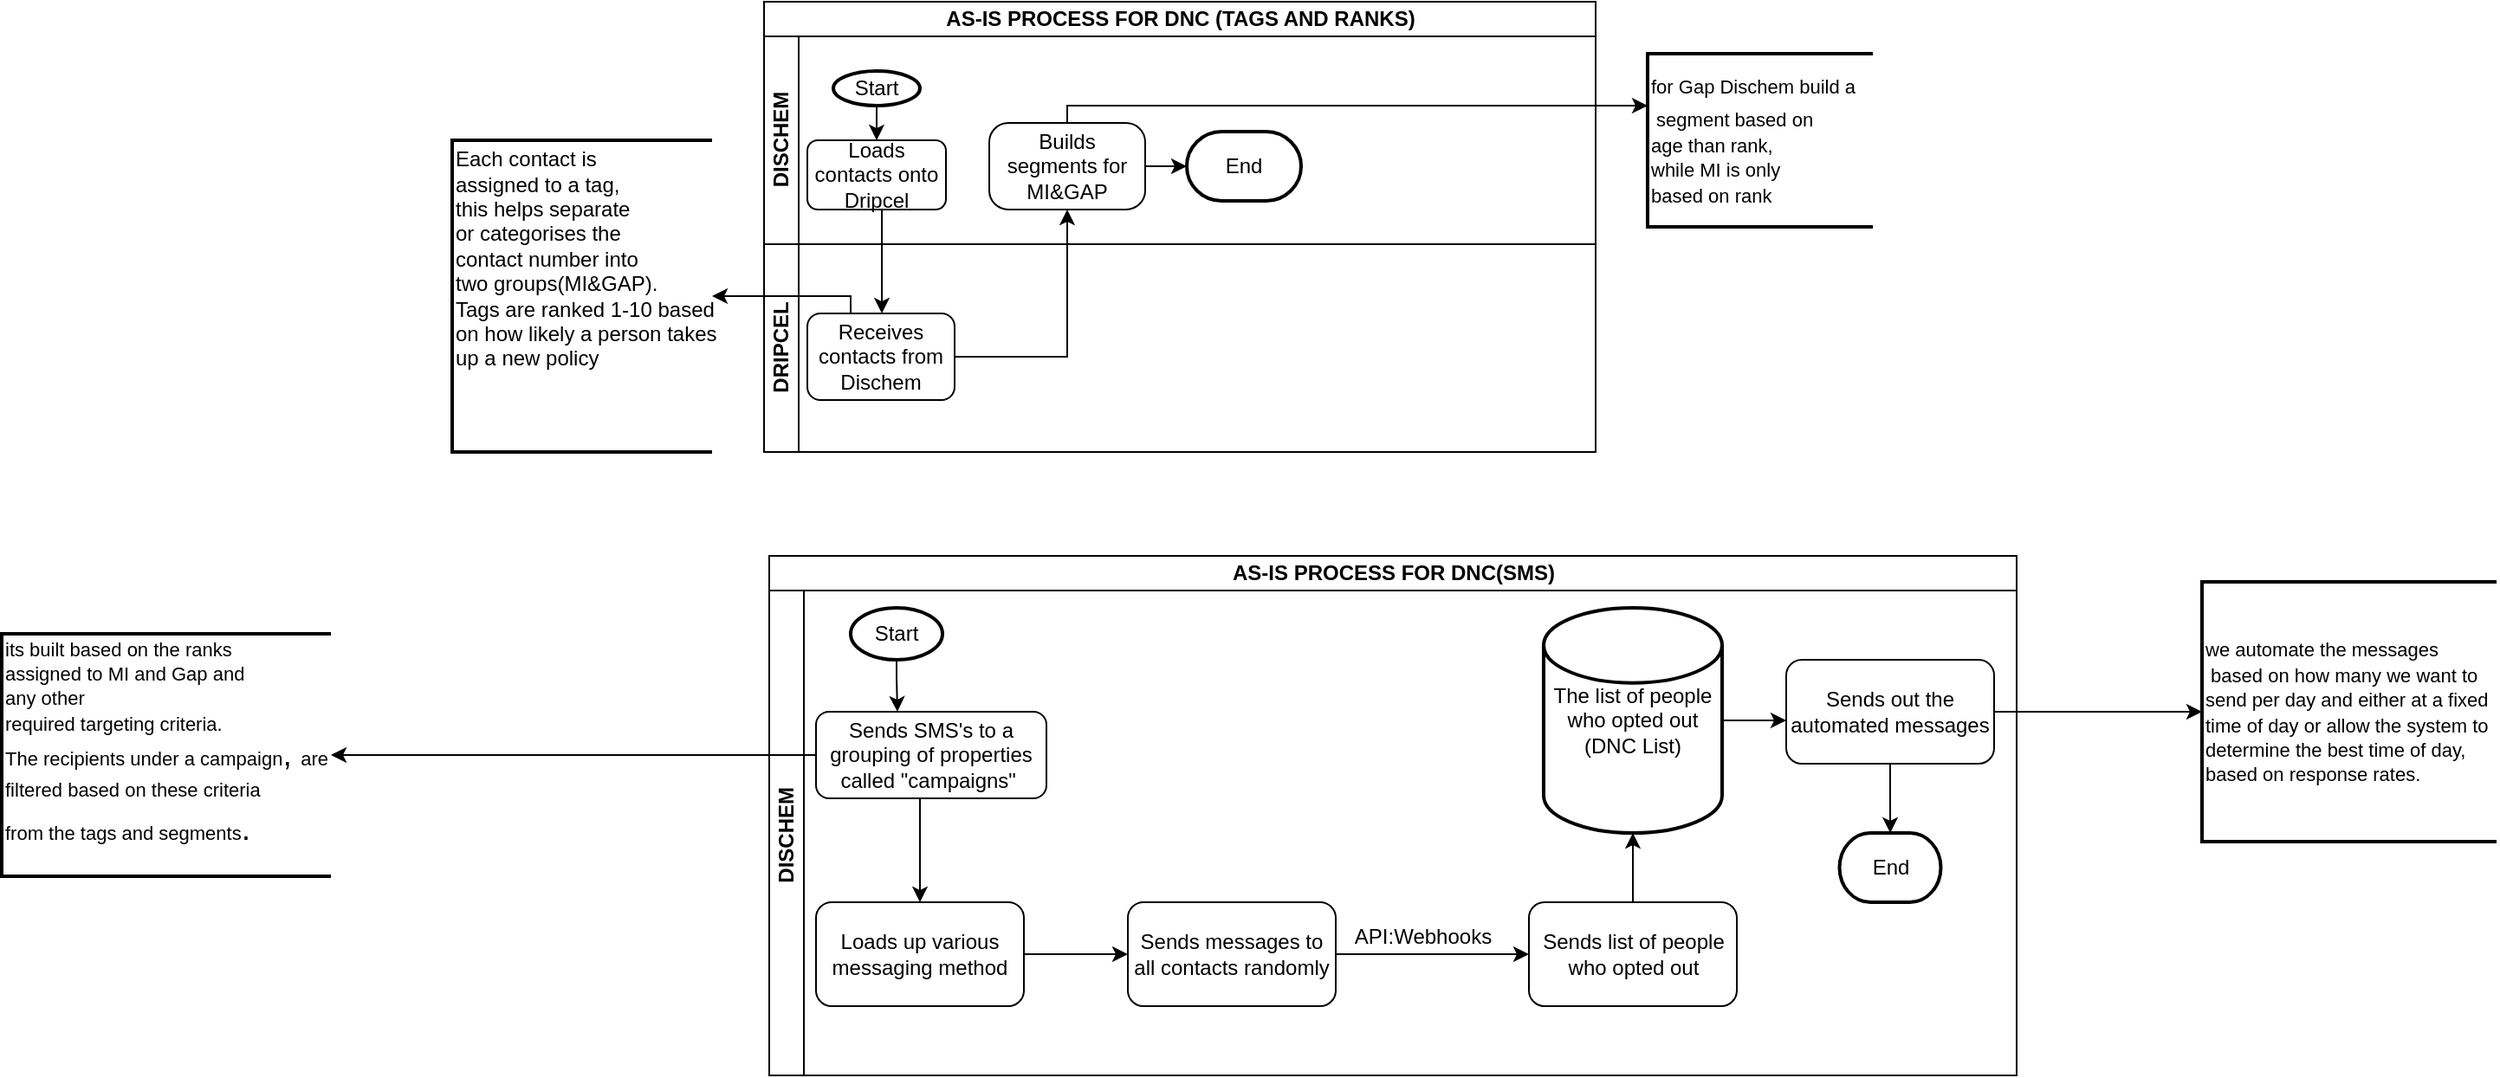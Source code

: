 <mxfile version="26.0.14" pages="6">
  <diagram id="C5RBs43oDa-KdzZeNtuy" name="Page-1">
    <mxGraphModel dx="1964" dy="649" grid="1" gridSize="10" guides="1" tooltips="1" connect="1" arrows="1" fold="1" page="1" pageScale="1" pageWidth="827" pageHeight="1169" math="0" shadow="0">
      <root>
        <mxCell id="WIyWlLk6GJQsqaUBKTNV-0" />
        <mxCell id="WIyWlLk6GJQsqaUBKTNV-1" parent="WIyWlLk6GJQsqaUBKTNV-0" />
        <mxCell id="TU6LFwRzbV70lexB2ko9-0" value="AS-IS PROCESS FOR DNC (TAGS AND RANKS)" style="swimlane;childLayout=stackLayout;resizeParent=1;resizeParentMax=0;horizontal=1;startSize=20;horizontalStack=0;html=1;" vertex="1" parent="WIyWlLk6GJQsqaUBKTNV-1">
          <mxGeometry x="170" y="60" width="480" height="260" as="geometry" />
        </mxCell>
        <mxCell id="TU6LFwRzbV70lexB2ko9-1" value="DISCHEM" style="swimlane;startSize=20;horizontal=0;html=1;" vertex="1" parent="TU6LFwRzbV70lexB2ko9-0">
          <mxGeometry y="20" width="480" height="120" as="geometry" />
        </mxCell>
        <mxCell id="TU6LFwRzbV70lexB2ko9-6" value="" style="edgeStyle=orthogonalEdgeStyle;rounded=0;orthogonalLoop=1;jettySize=auto;html=1;" edge="1" parent="TU6LFwRzbV70lexB2ko9-1" source="TU6LFwRzbV70lexB2ko9-4" target="TU6LFwRzbV70lexB2ko9-5">
          <mxGeometry relative="1" as="geometry" />
        </mxCell>
        <mxCell id="TU6LFwRzbV70lexB2ko9-4" value="Start" style="strokeWidth=2;html=1;shape=mxgraph.flowchart.start_1;whiteSpace=wrap;" vertex="1" parent="TU6LFwRzbV70lexB2ko9-1">
          <mxGeometry x="40" y="20" width="50" height="20" as="geometry" />
        </mxCell>
        <mxCell id="TU6LFwRzbV70lexB2ko9-5" value="Loads contacts onto Dripcel" style="rounded=1;whiteSpace=wrap;html=1;" vertex="1" parent="TU6LFwRzbV70lexB2ko9-1">
          <mxGeometry x="25" y="60" width="80" height="40" as="geometry" />
        </mxCell>
        <mxCell id="TU6LFwRzbV70lexB2ko9-51" value="" style="edgeStyle=orthogonalEdgeStyle;rounded=0;orthogonalLoop=1;jettySize=auto;html=1;" edge="1" parent="TU6LFwRzbV70lexB2ko9-1" source="TU6LFwRzbV70lexB2ko9-15" target="TU6LFwRzbV70lexB2ko9-50">
          <mxGeometry relative="1" as="geometry" />
        </mxCell>
        <mxCell id="TU6LFwRzbV70lexB2ko9-15" value="Builds segments for MI&amp;amp;GAP" style="whiteSpace=wrap;html=1;rounded=1;arcSize=22;" vertex="1" parent="TU6LFwRzbV70lexB2ko9-1">
          <mxGeometry x="130" y="50" width="90" height="50" as="geometry" />
        </mxCell>
        <mxCell id="TU6LFwRzbV70lexB2ko9-50" value="End" style="strokeWidth=2;html=1;shape=mxgraph.flowchart.terminator;whiteSpace=wrap;" vertex="1" parent="TU6LFwRzbV70lexB2ko9-1">
          <mxGeometry x="244" y="55" width="66" height="40" as="geometry" />
        </mxCell>
        <mxCell id="TU6LFwRzbV70lexB2ko9-2" value="DRIPCEL" style="swimlane;startSize=20;horizontal=0;html=1;" vertex="1" parent="TU6LFwRzbV70lexB2ko9-0">
          <mxGeometry y="140" width="480" height="120" as="geometry" />
        </mxCell>
        <mxCell id="TU6LFwRzbV70lexB2ko9-9" value="Receives contacts from Dischem" style="whiteSpace=wrap;html=1;rounded=1;" vertex="1" parent="TU6LFwRzbV70lexB2ko9-2">
          <mxGeometry x="25" y="40" width="85" height="50" as="geometry" />
        </mxCell>
        <mxCell id="TU6LFwRzbV70lexB2ko9-10" value="" style="edgeStyle=orthogonalEdgeStyle;rounded=0;orthogonalLoop=1;jettySize=auto;html=1;exitX=0.5;exitY=1;exitDx=0;exitDy=0;" edge="1" parent="TU6LFwRzbV70lexB2ko9-0" source="TU6LFwRzbV70lexB2ko9-5" target="TU6LFwRzbV70lexB2ko9-9">
          <mxGeometry relative="1" as="geometry">
            <Array as="points">
              <mxPoint x="68" y="120" />
            </Array>
          </mxGeometry>
        </mxCell>
        <mxCell id="TU6LFwRzbV70lexB2ko9-16" value="" style="edgeStyle=orthogonalEdgeStyle;rounded=0;orthogonalLoop=1;jettySize=auto;html=1;" edge="1" parent="TU6LFwRzbV70lexB2ko9-0" source="TU6LFwRzbV70lexB2ko9-9" target="TU6LFwRzbV70lexB2ko9-15">
          <mxGeometry relative="1" as="geometry" />
        </mxCell>
        <mxCell id="TU6LFwRzbV70lexB2ko9-13" value="Each contact is&lt;div&gt;assigned to a tag,&lt;/div&gt;&lt;div&gt;this helps separate&lt;/div&gt;&lt;div&gt;or categorises the&amp;nbsp;&lt;/div&gt;&lt;div&gt;contact number into&lt;/div&gt;&lt;div&gt;two groups(MI&amp;amp;GAP).&lt;/div&gt;&lt;div&gt;Tags are ranked 1-10 based&lt;/div&gt;&lt;div&gt;on how likely a person takes&lt;/div&gt;&lt;div&gt;up a new policy&lt;/div&gt;&lt;div&gt;&lt;br&gt;&lt;/div&gt;&lt;div&gt;&lt;br&gt;&lt;/div&gt;&lt;div&gt;&lt;br&gt;&lt;/div&gt;" style="strokeWidth=2;html=1;shape=mxgraph.flowchart.annotation_1;align=left;pointerEvents=1;" vertex="1" parent="WIyWlLk6GJQsqaUBKTNV-1">
          <mxGeometry x="-10" y="140" width="150" height="180" as="geometry" />
        </mxCell>
        <mxCell id="TU6LFwRzbV70lexB2ko9-14" style="edgeStyle=orthogonalEdgeStyle;rounded=0;orthogonalLoop=1;jettySize=auto;html=1;" edge="1" parent="WIyWlLk6GJQsqaUBKTNV-1" source="TU6LFwRzbV70lexB2ko9-9" target="TU6LFwRzbV70lexB2ko9-13">
          <mxGeometry relative="1" as="geometry">
            <Array as="points">
              <mxPoint x="220" y="230" />
            </Array>
          </mxGeometry>
        </mxCell>
        <mxCell id="TU6LFwRzbV70lexB2ko9-17" value="&lt;span style=&quot;line-height: 107%; font-family: Arial, sans-serif;&quot;&gt;&lt;font style=&quot;font-size: 11px;&quot;&gt;for Gap Dischem build a&lt;/font&gt;&lt;/span&gt;&lt;div&gt;&lt;span style=&quot;line-height: 107%; font-family: Arial, sans-serif;&quot;&gt;&lt;font style=&quot;font-size: 11px;&quot;&gt;&amp;nbsp;segment based on&lt;/font&gt;&lt;/span&gt;&lt;span style=&quot;font-size:14.0pt;line-height:107%;&lt;br/&gt;font-family:&amp;quot;Arial&amp;quot;,sans-serif;mso-fareast-font-family:Calibri;mso-fareast-theme-font:&lt;br/&gt;minor-latin;mso-ansi-language:EN-ZA;mso-fareast-language:EN-US;mso-bidi-language:&lt;br/&gt;AR-SA&quot;&gt;&amp;nbsp;&lt;/span&gt;&lt;/div&gt;&lt;div&gt;&lt;span style=&quot;line-height: 107%; font-family: Arial, sans-serif;&quot;&gt;&lt;font style=&quot;font-size: 11px;&quot;&gt;age than rank,&amp;nbsp;&lt;/font&gt;&lt;/span&gt;&lt;/div&gt;&lt;div&gt;&lt;span style=&quot;line-height: 107%; font-family: Arial, sans-serif;&quot;&gt;&lt;font style=&quot;font-size: 11px;&quot;&gt;while MI is only&lt;br&gt;based&amp;nbsp;&lt;/font&gt;&lt;/span&gt;&lt;span style=&quot;font-size: 11px; font-family: Arial, sans-serif; background-color: initial;&quot;&gt;on rank&lt;/span&gt;&lt;/div&gt;" style="strokeWidth=2;html=1;shape=mxgraph.flowchart.annotation_1;align=left;pointerEvents=1;" vertex="1" parent="WIyWlLk6GJQsqaUBKTNV-1">
          <mxGeometry x="680" y="90" width="130" height="100" as="geometry" />
        </mxCell>
        <mxCell id="TU6LFwRzbV70lexB2ko9-18" style="edgeStyle=orthogonalEdgeStyle;rounded=0;orthogonalLoop=1;jettySize=auto;html=1;entryX=0;entryY=0.3;entryDx=0;entryDy=0;entryPerimeter=0;" edge="1" parent="WIyWlLk6GJQsqaUBKTNV-1" source="TU6LFwRzbV70lexB2ko9-15" target="TU6LFwRzbV70lexB2ko9-17">
          <mxGeometry relative="1" as="geometry">
            <Array as="points">
              <mxPoint x="460" y="120" />
              <mxPoint x="460" y="120" />
            </Array>
          </mxGeometry>
        </mxCell>
        <mxCell id="TU6LFwRzbV70lexB2ko9-19" value="AS-IS PROCESS FOR DNC(SMS)" style="swimlane;childLayout=stackLayout;resizeParent=1;resizeParentMax=0;horizontal=1;startSize=20;horizontalStack=0;html=1;" vertex="1" parent="WIyWlLk6GJQsqaUBKTNV-1">
          <mxGeometry x="173" y="380" width="720" height="300" as="geometry" />
        </mxCell>
        <mxCell id="TU6LFwRzbV70lexB2ko9-20" value="DISCHEM&amp;nbsp;" style="swimlane;startSize=20;horizontal=0;html=1;" vertex="1" parent="TU6LFwRzbV70lexB2ko9-19">
          <mxGeometry y="20" width="720" height="280" as="geometry" />
        </mxCell>
        <mxCell id="TU6LFwRzbV70lexB2ko9-26" value="" style="edgeStyle=orthogonalEdgeStyle;rounded=0;orthogonalLoop=1;jettySize=auto;html=1;" edge="1" parent="TU6LFwRzbV70lexB2ko9-20" source="TU6LFwRzbV70lexB2ko9-24" target="TU6LFwRzbV70lexB2ko9-25">
          <mxGeometry relative="1" as="geometry">
            <Array as="points">
              <mxPoint x="74" y="50" />
              <mxPoint x="74" y="50" />
            </Array>
          </mxGeometry>
        </mxCell>
        <mxCell id="TU6LFwRzbV70lexB2ko9-24" value="Start" style="strokeWidth=2;html=1;shape=mxgraph.flowchart.start_1;whiteSpace=wrap;" vertex="1" parent="TU6LFwRzbV70lexB2ko9-20">
          <mxGeometry x="47" y="10" width="53" height="30" as="geometry" />
        </mxCell>
        <mxCell id="TU6LFwRzbV70lexB2ko9-30" value="" style="edgeStyle=orthogonalEdgeStyle;rounded=0;orthogonalLoop=1;jettySize=auto;html=1;" edge="1" parent="TU6LFwRzbV70lexB2ko9-20" source="TU6LFwRzbV70lexB2ko9-25" target="TU6LFwRzbV70lexB2ko9-27">
          <mxGeometry relative="1" as="geometry">
            <Array as="points">
              <mxPoint x="87" y="130" />
              <mxPoint x="87" y="130" />
            </Array>
          </mxGeometry>
        </mxCell>
        <mxCell id="TU6LFwRzbV70lexB2ko9-25" value="Sends SMS&#39;s to a grouping of properties called &quot;campaigns&quot;&amp;nbsp;" style="rounded=1;whiteSpace=wrap;html=1;" vertex="1" parent="TU6LFwRzbV70lexB2ko9-20">
          <mxGeometry x="27" y="70" width="133" height="50" as="geometry" />
        </mxCell>
        <mxCell id="TU6LFwRzbV70lexB2ko9-32" value="" style="edgeStyle=orthogonalEdgeStyle;rounded=0;orthogonalLoop=1;jettySize=auto;html=1;" edge="1" parent="TU6LFwRzbV70lexB2ko9-20" source="TU6LFwRzbV70lexB2ko9-27" target="TU6LFwRzbV70lexB2ko9-31">
          <mxGeometry relative="1" as="geometry" />
        </mxCell>
        <mxCell id="TU6LFwRzbV70lexB2ko9-27" value="Loads up various messaging method" style="rounded=1;whiteSpace=wrap;html=1;" vertex="1" parent="TU6LFwRzbV70lexB2ko9-20">
          <mxGeometry x="27" y="180" width="120" height="60" as="geometry" />
        </mxCell>
        <mxCell id="TU6LFwRzbV70lexB2ko9-41" value="" style="edgeStyle=orthogonalEdgeStyle;rounded=0;orthogonalLoop=1;jettySize=auto;html=1;" edge="1" parent="TU6LFwRzbV70lexB2ko9-20" source="TU6LFwRzbV70lexB2ko9-31" target="TU6LFwRzbV70lexB2ko9-40">
          <mxGeometry relative="1" as="geometry" />
        </mxCell>
        <mxCell id="TU6LFwRzbV70lexB2ko9-31" value="Sends messages to all contacts randomly" style="rounded=1;whiteSpace=wrap;html=1;" vertex="1" parent="TU6LFwRzbV70lexB2ko9-20">
          <mxGeometry x="207" y="180" width="120" height="60" as="geometry" />
        </mxCell>
        <mxCell id="TU6LFwRzbV70lexB2ko9-45" value="" style="edgeStyle=orthogonalEdgeStyle;rounded=0;orthogonalLoop=1;jettySize=auto;html=1;" edge="1" parent="TU6LFwRzbV70lexB2ko9-20" source="TU6LFwRzbV70lexB2ko9-38" target="TU6LFwRzbV70lexB2ko9-44">
          <mxGeometry relative="1" as="geometry">
            <Array as="points">
              <mxPoint x="517" y="70" />
              <mxPoint x="517" y="70" />
            </Array>
          </mxGeometry>
        </mxCell>
        <mxCell id="TU6LFwRzbV70lexB2ko9-38" value="The list of people who opted out (DNC List)" style="strokeWidth=2;html=1;shape=mxgraph.flowchart.database;whiteSpace=wrap;" vertex="1" parent="TU6LFwRzbV70lexB2ko9-20">
          <mxGeometry x="447" y="10" width="103" height="130" as="geometry" />
        </mxCell>
        <mxCell id="TU6LFwRzbV70lexB2ko9-43" value="" style="edgeStyle=orthogonalEdgeStyle;rounded=0;orthogonalLoop=1;jettySize=auto;html=1;" edge="1" parent="TU6LFwRzbV70lexB2ko9-20" source="TU6LFwRzbV70lexB2ko9-40" target="TU6LFwRzbV70lexB2ko9-38">
          <mxGeometry relative="1" as="geometry" />
        </mxCell>
        <mxCell id="TU6LFwRzbV70lexB2ko9-40" value="Sends list of people who opted out" style="rounded=1;whiteSpace=wrap;html=1;" vertex="1" parent="TU6LFwRzbV70lexB2ko9-20">
          <mxGeometry x="438.5" y="180" width="120" height="60" as="geometry" />
        </mxCell>
        <mxCell id="TU6LFwRzbV70lexB2ko9-42" value="API:Webhooks" style="text;html=1;align=center;verticalAlign=middle;resizable=0;points=[];autosize=1;strokeColor=none;fillColor=none;" vertex="1" parent="TU6LFwRzbV70lexB2ko9-20">
          <mxGeometry x="327" y="185" width="100" height="30" as="geometry" />
        </mxCell>
        <mxCell id="TU6LFwRzbV70lexB2ko9-54" value="" style="edgeStyle=orthogonalEdgeStyle;rounded=0;orthogonalLoop=1;jettySize=auto;html=1;" edge="1" parent="TU6LFwRzbV70lexB2ko9-20" source="TU6LFwRzbV70lexB2ko9-44" target="TU6LFwRzbV70lexB2ko9-53">
          <mxGeometry relative="1" as="geometry" />
        </mxCell>
        <mxCell id="TU6LFwRzbV70lexB2ko9-44" value="Sends out the automated messages" style="rounded=1;whiteSpace=wrap;html=1;" vertex="1" parent="TU6LFwRzbV70lexB2ko9-20">
          <mxGeometry x="587" y="40" width="120" height="60" as="geometry" />
        </mxCell>
        <mxCell id="TU6LFwRzbV70lexB2ko9-53" value="End" style="strokeWidth=2;html=1;shape=mxgraph.flowchart.terminator;whiteSpace=wrap;" vertex="1" parent="TU6LFwRzbV70lexB2ko9-20">
          <mxGeometry x="617.75" y="140" width="58.5" height="40" as="geometry" />
        </mxCell>
        <mxCell id="TU6LFwRzbV70lexB2ko9-46" value="&lt;span style=&quot;line-height: 107%; font-family: Arial, sans-serif;&quot;&gt;&lt;font style=&quot;font-size: 11px;&quot;&gt;we automate the messages&lt;/font&gt;&lt;/span&gt;&lt;div&gt;&lt;span style=&quot;line-height: 107%; font-family: Arial, sans-serif;&quot;&gt;&lt;font style=&quot;font-size: 11px;&quot;&gt;&amp;nbsp;based&amp;nbsp;&lt;/font&gt;&lt;/span&gt;&lt;span style=&quot;font-family: Arial, sans-serif; background-color: initial;&quot;&gt;&lt;font style=&quot;font-size: 11px;&quot;&gt;on how many we want to&amp;nbsp;&lt;/font&gt;&lt;/span&gt;&lt;/div&gt;&lt;div&gt;&lt;span style=&quot;font-family: Arial, sans-serif; background-color: initial;&quot;&gt;&lt;font style=&quot;font-size: 11px;&quot;&gt;send per day&amp;nbsp;&lt;/font&gt;&lt;/span&gt;&lt;span style=&quot;font-family: Arial, sans-serif; background-color: initial;&quot;&gt;&lt;font style=&quot;font-size: 11px;&quot;&gt;and either at a fixed&amp;nbsp;&lt;/font&gt;&lt;/span&gt;&lt;/div&gt;&lt;div&gt;&lt;span style=&quot;font-family: Arial, sans-serif; background-color: initial;&quot;&gt;&lt;font style=&quot;font-size: 11px;&quot;&gt;time of day or&amp;nbsp;&lt;/font&gt;&lt;/span&gt;&lt;span style=&quot;font-family: Arial, sans-serif; background-color: initial;&quot;&gt;&lt;font style=&quot;font-size: 11px;&quot;&gt;allow the system to&amp;nbsp;&lt;/font&gt;&lt;/span&gt;&lt;/div&gt;&lt;div&gt;&lt;span style=&quot;font-family: Arial, sans-serif; background-color: initial;&quot;&gt;&lt;font style=&quot;font-size: 11px;&quot;&gt;determine the best time of day,&amp;nbsp;&lt;/font&gt;&lt;/span&gt;&lt;/div&gt;&lt;div&gt;&lt;span style=&quot;font-family: Arial, sans-serif; background-color: initial;&quot;&gt;&lt;font style=&quot;font-size: 11px;&quot;&gt;based on response rates.&lt;/font&gt;&lt;/span&gt;&lt;/div&gt;" style="strokeWidth=2;html=1;shape=mxgraph.flowchart.annotation_1;align=left;pointerEvents=1;" vertex="1" parent="WIyWlLk6GJQsqaUBKTNV-1">
          <mxGeometry x="1000" y="395" width="170" height="150" as="geometry" />
        </mxCell>
        <mxCell id="TU6LFwRzbV70lexB2ko9-47" style="edgeStyle=orthogonalEdgeStyle;rounded=0;orthogonalLoop=1;jettySize=auto;html=1;entryX=0;entryY=0.5;entryDx=0;entryDy=0;entryPerimeter=0;" edge="1" parent="WIyWlLk6GJQsqaUBKTNV-1" source="TU6LFwRzbV70lexB2ko9-44" target="TU6LFwRzbV70lexB2ko9-46">
          <mxGeometry relative="1" as="geometry" />
        </mxCell>
        <mxCell id="TU6LFwRzbV70lexB2ko9-48" value="&lt;span style=&quot;line-height: 107%; font-family: Arial, sans-serif;&quot;&gt;&lt;font style=&quot;font-size: 11px;&quot;&gt;its built based on the ranks&amp;nbsp;&lt;/font&gt;&lt;/span&gt;&lt;div&gt;&lt;span style=&quot;line-height: 107%; font-family: Arial, sans-serif;&quot;&gt;&lt;font style=&quot;font-size: 11px;&quot;&gt;assigned to MI and Gap and&amp;nbsp;&lt;/font&gt;&lt;/span&gt;&lt;/div&gt;&lt;div&gt;&lt;span style=&quot;line-height: 107%; font-family: Arial, sans-serif;&quot;&gt;&lt;font style=&quot;font-size: 11px;&quot;&gt;any other&lt;br&gt;required targeting criteria.&lt;/font&gt;&lt;/span&gt;&lt;/div&gt;&lt;div&gt;&lt;span style=&quot;font-family: Arial, sans-serif; background-color: initial;&quot;&gt;&lt;font style=&quot;font-size: 11px;&quot;&gt;The recipients under a campaign&lt;/font&gt;&lt;/span&gt;&lt;span style=&quot;font-family: Arial, sans-serif; font-size: 14pt; background-color: initial;&quot;&gt;,&amp;nbsp;&lt;/span&gt;&lt;span style=&quot;text-align: justify; text-indent: -18pt; background-color: initial; line-height: 150%; font-family: Arial, sans-serif;&quot;&gt;&lt;font style=&quot;font-size: 11px;&quot;&gt;are&lt;br&gt;filtered based on these criteria&amp;nbsp;&lt;/font&gt;&lt;/span&gt;&lt;/div&gt;&lt;div&gt;&lt;span style=&quot;text-align: justify; text-indent: -18pt; background-color: initial; line-height: 150%; font-family: Arial, sans-serif;&quot;&gt;&lt;font style=&quot;font-size: 11px;&quot;&gt;from the tags and segments&lt;/font&gt;&lt;/span&gt;&lt;span style=&quot;text-align: justify; text-indent: -18pt; background-color: initial; font-size: 14pt; line-height: 150%; font-family: Arial, sans-serif;&quot;&gt;.&lt;/span&gt;&lt;/div&gt;&lt;p style=&quot;text-align:justify;text-indent:-18.0pt;&lt;br/&gt;line-height:150%;mso-list:l0 level1 lfo1&quot; class=&quot;MsoListParagraph&quot;&gt;&lt;span style=&quot;font-size:14.0pt;line-height:150%;font-family:&amp;quot;Arial&amp;quot;,sans-serif&quot;&gt;&lt;/span&gt;&lt;/p&gt;" style="strokeWidth=2;html=1;shape=mxgraph.flowchart.annotation_1;align=left;pointerEvents=1;" vertex="1" parent="WIyWlLk6GJQsqaUBKTNV-1">
          <mxGeometry x="-270" y="425" width="190" height="140" as="geometry" />
        </mxCell>
        <mxCell id="TU6LFwRzbV70lexB2ko9-49" style="edgeStyle=orthogonalEdgeStyle;rounded=0;orthogonalLoop=1;jettySize=auto;html=1;" edge="1" parent="WIyWlLk6GJQsqaUBKTNV-1" source="TU6LFwRzbV70lexB2ko9-25" target="TU6LFwRzbV70lexB2ko9-48">
          <mxGeometry relative="1" as="geometry" />
        </mxCell>
      </root>
    </mxGraphModel>
  </diagram>
  <diagram id="5kkS8kKpJ2nSM54J6zVw" name="Page-2">
    <mxGraphModel dx="1222" dy="698" grid="1" gridSize="10" guides="1" tooltips="1" connect="1" arrows="1" fold="1" page="1" pageScale="1" pageWidth="850" pageHeight="1100" math="0" shadow="0">
      <root>
        <mxCell id="0" />
        <mxCell id="1" parent="0" />
        <mxCell id="lu_hHw35Riv0WsRN3xul-1" value="To Be Process for WhatsApp (Do Not Contact)" style="swimlane;childLayout=stackLayout;resizeParent=1;resizeParentMax=0;horizontal=1;startSize=20;horizontalStack=0;html=1;" vertex="1" parent="1">
          <mxGeometry x="90" y="350" width="720" height="710" as="geometry" />
        </mxCell>
        <mxCell id="lu_hHw35Riv0WsRN3xul-2" value="Member" style="swimlane;startSize=20;horizontal=0;html=1;" vertex="1" parent="lu_hHw35Riv0WsRN3xul-1">
          <mxGeometry y="20" width="720" height="230" as="geometry" />
        </mxCell>
        <mxCell id="OEFWmI9O2MwWLOZQixxJ-1" value="" style="edgeStyle=orthogonalEdgeStyle;rounded=0;orthogonalLoop=1;jettySize=auto;html=1;" edge="1" parent="lu_hHw35Riv0WsRN3xul-2" source="lu_hHw35Riv0WsRN3xul-6" target="lu_hHw35Riv0WsRN3xul-5">
          <mxGeometry relative="1" as="geometry" />
        </mxCell>
        <mxCell id="lu_hHw35Riv0WsRN3xul-6" value="Start" style="ellipse;whiteSpace=wrap;html=1;aspect=fixed;" vertex="1" parent="lu_hHw35Riv0WsRN3xul-2">
          <mxGeometry x="55" y="10" width="30" height="30" as="geometry" />
        </mxCell>
        <mxCell id="OEFWmI9O2MwWLOZQixxJ-4" value="" style="edgeStyle=orthogonalEdgeStyle;rounded=0;orthogonalLoop=1;jettySize=auto;html=1;" edge="1" parent="lu_hHw35Riv0WsRN3xul-2" source="lu_hHw35Riv0WsRN3xul-5" target="OEFWmI9O2MwWLOZQixxJ-3">
          <mxGeometry relative="1" as="geometry">
            <Array as="points">
              <mxPoint x="70" y="150" />
              <mxPoint x="70" y="150" />
            </Array>
          </mxGeometry>
        </mxCell>
        <mxCell id="lu_hHw35Riv0WsRN3xul-5" value="Receives a text from Kaelo/Dischem" style="rounded=1;whiteSpace=wrap;html=1;" vertex="1" parent="lu_hHw35Riv0WsRN3xul-2">
          <mxGeometry x="25" y="70" width="90" height="50" as="geometry" />
        </mxCell>
        <mxCell id="OEFWmI9O2MwWLOZQixxJ-3" value="Clicks on the &quot;Opt- out&quot; text" style="rounded=1;whiteSpace=wrap;html=1;" vertex="1" parent="lu_hHw35Riv0WsRN3xul-2">
          <mxGeometry x="25" y="150" width="100" height="50" as="geometry" />
        </mxCell>
        <mxCell id="Tp1b_Yuq9Chje3Cq1ehQ-15" value="" style="edgeStyle=orthogonalEdgeStyle;rounded=0;orthogonalLoop=1;jettySize=auto;html=1;" edge="1" parent="lu_hHw35Riv0WsRN3xul-2" source="Tp1b_Yuq9Chje3Cq1ehQ-6" target="Tp1b_Yuq9Chje3Cq1ehQ-13">
          <mxGeometry relative="1" as="geometry" />
        </mxCell>
        <mxCell id="Tp1b_Yuq9Chje3Cq1ehQ-6" value="Selects products to opt out from" style="rounded=1;whiteSpace=wrap;html=1;" vertex="1" parent="lu_hHw35Riv0WsRN3xul-2">
          <mxGeometry x="180" y="145" width="120" height="60" as="geometry" />
        </mxCell>
        <mxCell id="Tp1b_Yuq9Chje3Cq1ehQ-13" value="Selects notification type" style="rounded=1;whiteSpace=wrap;html=1;" vertex="1" parent="lu_hHw35Riv0WsRN3xul-2">
          <mxGeometry x="390" y="145" width="110" height="60" as="geometry" />
        </mxCell>
        <mxCell id="lu_hHw35Riv0WsRN3xul-3" value="WhatsApp" style="swimlane;startSize=20;horizontal=0;html=1;" vertex="1" parent="lu_hHw35Riv0WsRN3xul-1">
          <mxGeometry y="250" width="720" height="230" as="geometry" />
        </mxCell>
        <mxCell id="Tp1b_Yuq9Chje3Cq1ehQ-4" value="" style="edgeStyle=orthogonalEdgeStyle;rounded=0;orthogonalLoop=1;jettySize=auto;html=1;" edge="1" parent="lu_hHw35Riv0WsRN3xul-3" source="Tp1b_Yuq9Chje3Cq1ehQ-1" target="Tp1b_Yuq9Chje3Cq1ehQ-3">
          <mxGeometry relative="1" as="geometry" />
        </mxCell>
        <mxCell id="Tp1b_Yuq9Chje3Cq1ehQ-5" value="YES" style="edgeLabel;html=1;align=center;verticalAlign=middle;resizable=0;points=[];" vertex="1" connectable="0" parent="Tp1b_Yuq9Chje3Cq1ehQ-4">
          <mxGeometry x="0.079" y="1" relative="1" as="geometry">
            <mxPoint as="offset" />
          </mxGeometry>
        </mxCell>
        <mxCell id="Tp1b_Yuq9Chje3Cq1ehQ-1" value="Multiple products?" style="rhombus;whiteSpace=wrap;html=1;" vertex="1" parent="lu_hHw35Riv0WsRN3xul-3">
          <mxGeometry x="35" y="20" width="80" height="80" as="geometry" />
        </mxCell>
        <mxCell id="Tp1b_Yuq9Chje3Cq1ehQ-3" value="Displays products to choose from" style="shape=display;whiteSpace=wrap;html=1;" vertex="1" parent="lu_hHw35Riv0WsRN3xul-3">
          <mxGeometry x="170" y="30" width="140" height="60" as="geometry" />
        </mxCell>
        <mxCell id="Tp1b_Yuq9Chje3Cq1ehQ-8" value="Displays notifications to opt out from" style="shape=display;whiteSpace=wrap;html=1;" vertex="1" parent="lu_hHw35Riv0WsRN3xul-3">
          <mxGeometry x="160" y="130" width="190" height="90" as="geometry" />
        </mxCell>
        <mxCell id="Tp1b_Yuq9Chje3Cq1ehQ-11" style="edgeStyle=orthogonalEdgeStyle;rounded=0;orthogonalLoop=1;jettySize=auto;html=1;entryX=0;entryY=0.5;entryDx=0;entryDy=0;entryPerimeter=0;" edge="1" parent="lu_hHw35Riv0WsRN3xul-3" source="Tp1b_Yuq9Chje3Cq1ehQ-1" target="Tp1b_Yuq9Chje3Cq1ehQ-8">
          <mxGeometry relative="1" as="geometry">
            <Array as="points">
              <mxPoint x="75" y="175" />
            </Array>
          </mxGeometry>
        </mxCell>
        <mxCell id="Tp1b_Yuq9Chje3Cq1ehQ-12" value="NO" style="edgeLabel;html=1;align=center;verticalAlign=middle;resizable=0;points=[];" vertex="1" connectable="0" parent="Tp1b_Yuq9Chje3Cq1ehQ-11">
          <mxGeometry x="0.23" y="-3" relative="1" as="geometry">
            <mxPoint as="offset" />
          </mxGeometry>
        </mxCell>
        <mxCell id="lu_hHw35Riv0WsRN3xul-4" value="Do Not Contact System" style="swimlane;startSize=20;horizontal=0;html=1;" vertex="1" parent="lu_hHw35Riv0WsRN3xul-1">
          <mxGeometry y="480" width="720" height="230" as="geometry" />
        </mxCell>
        <mxCell id="Ssn4PAJTY2aMfBngtOy7-2" value="" style="edgeStyle=orthogonalEdgeStyle;rounded=0;orthogonalLoop=1;jettySize=auto;html=1;" edge="1" parent="lu_hHw35Riv0WsRN3xul-4" source="Tp1b_Yuq9Chje3Cq1ehQ-17" target="Ssn4PAJTY2aMfBngtOy7-1">
          <mxGeometry relative="1" as="geometry" />
        </mxCell>
        <mxCell id="Tp1b_Yuq9Chje3Cq1ehQ-17" value="Adds to the DNC list" style="shape=cylinder3;whiteSpace=wrap;html=1;boundedLbl=1;backgroundOutline=1;size=15;" vertex="1" parent="lu_hHw35Riv0WsRN3xul-4">
          <mxGeometry x="500" y="90" width="60" height="80" as="geometry" />
        </mxCell>
        <mxCell id="Tp1b_Yuq9Chje3Cq1ehQ-19" style="edgeStyle=orthogonalEdgeStyle;rounded=0;orthogonalLoop=1;jettySize=auto;html=1;exitX=1;exitY=0.5;exitDx=0;exitDy=0;" edge="1" parent="lu_hHw35Riv0WsRN3xul-4" source="Tp1b_Yuq9Chje3Cq1ehQ-13">
          <mxGeometry relative="1" as="geometry">
            <mxPoint x="530" y="90" as="targetPoint" />
            <mxPoint x="510" y="-145.0" as="sourcePoint" />
            <Array as="points">
              <mxPoint x="530" y="-285" />
              <mxPoint x="530" y="-140" />
              <mxPoint x="531" y="-140" />
              <mxPoint x="531" y="90" />
            </Array>
          </mxGeometry>
        </mxCell>
        <mxCell id="Ssn4PAJTY2aMfBngtOy7-1" value="End" style="ellipse;whiteSpace=wrap;html=1;" vertex="1" parent="lu_hHw35Riv0WsRN3xul-4">
          <mxGeometry x="620" y="112.5" width="70" height="35" as="geometry" />
        </mxCell>
        <mxCell id="Tp1b_Yuq9Chje3Cq1ehQ-2" value="" style="edgeStyle=orthogonalEdgeStyle;rounded=0;orthogonalLoop=1;jettySize=auto;html=1;" edge="1" parent="lu_hHw35Riv0WsRN3xul-1" source="OEFWmI9O2MwWLOZQixxJ-3" target="Tp1b_Yuq9Chje3Cq1ehQ-1">
          <mxGeometry relative="1" as="geometry" />
        </mxCell>
        <mxCell id="Tp1b_Yuq9Chje3Cq1ehQ-7" value="" style="edgeStyle=orthogonalEdgeStyle;rounded=0;orthogonalLoop=1;jettySize=auto;html=1;" edge="1" parent="lu_hHw35Riv0WsRN3xul-1" source="Tp1b_Yuq9Chje3Cq1ehQ-3" target="Tp1b_Yuq9Chje3Cq1ehQ-6">
          <mxGeometry relative="1" as="geometry" />
        </mxCell>
        <mxCell id="Tp1b_Yuq9Chje3Cq1ehQ-14" style="edgeStyle=orthogonalEdgeStyle;rounded=0;orthogonalLoop=1;jettySize=auto;html=1;" edge="1" parent="lu_hHw35Riv0WsRN3xul-1" source="Tp1b_Yuq9Chje3Cq1ehQ-8" target="Tp1b_Yuq9Chje3Cq1ehQ-13">
          <mxGeometry relative="1" as="geometry" />
        </mxCell>
      </root>
    </mxGraphModel>
  </diagram>
  <diagram id="l-6FtOlD3YkdYg4sJtsA" name="Page-3">
    <mxGraphModel dx="2228" dy="605" grid="1" gridSize="10" guides="1" tooltips="1" connect="1" arrows="1" fold="1" page="1" pageScale="1" pageWidth="1169" pageHeight="827" math="0" shadow="0">
      <root>
        <mxCell id="0" />
        <mxCell id="1" parent="0" />
        <mxCell id="I48PJJqcl1M5o1MOdQyD-1" value="To Be Process for Email (Do Not Contact)" style="swimlane;childLayout=stackLayout;resizeParent=1;resizeParentMax=0;horizontal=1;startSize=20;horizontalStack=0;html=1;" vertex="1" parent="1">
          <mxGeometry x="-70" y="40" width="600" height="580" as="geometry" />
        </mxCell>
        <mxCell id="I48PJJqcl1M5o1MOdQyD-2" value="MEMBER" style="swimlane;startSize=20;horizontal=0;html=1;" vertex="1" parent="I48PJJqcl1M5o1MOdQyD-1">
          <mxGeometry y="20" width="600" height="290" as="geometry" />
        </mxCell>
        <mxCell id="Uzceb3kGet5ZepXwKIvZ-2" value="" style="edgeStyle=orthogonalEdgeStyle;rounded=0;orthogonalLoop=1;jettySize=auto;html=1;" edge="1" parent="I48PJJqcl1M5o1MOdQyD-2" source="I48PJJqcl1M5o1MOdQyD-5" target="Uzceb3kGet5ZepXwKIvZ-1">
          <mxGeometry relative="1" as="geometry" />
        </mxCell>
        <mxCell id="I48PJJqcl1M5o1MOdQyD-5" value="Start" style="ellipse;whiteSpace=wrap;html=1;aspect=fixed;" vertex="1" parent="I48PJJqcl1M5o1MOdQyD-2">
          <mxGeometry x="60" y="10" width="30" height="30" as="geometry" />
        </mxCell>
        <mxCell id="Uzceb3kGet5ZepXwKIvZ-4" value="" style="edgeStyle=orthogonalEdgeStyle;rounded=0;orthogonalLoop=1;jettySize=auto;html=1;" edge="1" parent="I48PJJqcl1M5o1MOdQyD-2" source="Uzceb3kGet5ZepXwKIvZ-1" target="Uzceb3kGet5ZepXwKIvZ-3">
          <mxGeometry relative="1" as="geometry" />
        </mxCell>
        <mxCell id="Uzceb3kGet5ZepXwKIvZ-1" value="Receives an email from Kaelo/Dischem" style="rounded=1;whiteSpace=wrap;html=1;" vertex="1" parent="I48PJJqcl1M5o1MOdQyD-2">
          <mxGeometry x="30" y="60" width="90" height="50" as="geometry" />
        </mxCell>
        <mxCell id="Uzceb3kGet5ZepXwKIvZ-6" value="" style="edgeStyle=orthogonalEdgeStyle;rounded=0;orthogonalLoop=1;jettySize=auto;html=1;" edge="1" parent="I48PJJqcl1M5o1MOdQyD-2" source="Uzceb3kGet5ZepXwKIvZ-3" target="Uzceb3kGet5ZepXwKIvZ-5">
          <mxGeometry relative="1" as="geometry" />
        </mxCell>
        <mxCell id="Uzceb3kGet5ZepXwKIvZ-3" value="Clicks the &quot;unsubscribe&quot; button" style="rounded=1;whiteSpace=wrap;html=1;" vertex="1" parent="I48PJJqcl1M5o1MOdQyD-2">
          <mxGeometry x="30" y="140" width="90" height="50" as="geometry" />
        </mxCell>
        <mxCell id="Uzceb3kGet5ZepXwKIvZ-5" value="Redirects to the website" style="rounded=1;whiteSpace=wrap;html=1;" vertex="1" parent="I48PJJqcl1M5o1MOdQyD-2">
          <mxGeometry x="25" y="210" width="100" height="50" as="geometry" />
        </mxCell>
        <mxCell id="Uzceb3kGet5ZepXwKIvZ-12" value="" style="edgeStyle=orthogonalEdgeStyle;rounded=0;orthogonalLoop=1;jettySize=auto;html=1;" edge="1" parent="I48PJJqcl1M5o1MOdQyD-2" source="Uzceb3kGet5ZepXwKIvZ-9" target="Uzceb3kGet5ZepXwKIvZ-11">
          <mxGeometry relative="1" as="geometry" />
        </mxCell>
        <mxCell id="Uzceb3kGet5ZepXwKIvZ-9" value="Logs into the website" style="rounded=1;whiteSpace=wrap;html=1;" vertex="1" parent="I48PJJqcl1M5o1MOdQyD-2">
          <mxGeometry x="160" y="210" width="110" height="50" as="geometry" />
        </mxCell>
        <mxCell id="Uzceb3kGet5ZepXwKIvZ-11" value="Brows to the &quot;Opt-Out&quot; button" style="rounded=1;whiteSpace=wrap;html=1;" vertex="1" parent="I48PJJqcl1M5o1MOdQyD-2">
          <mxGeometry x="160" y="140" width="110" height="50" as="geometry" />
        </mxCell>
        <mxCell id="I48PJJqcl1M5o1MOdQyD-3" value="Website" style="swimlane;startSize=20;horizontal=0;html=1;" vertex="1" parent="I48PJJqcl1M5o1MOdQyD-1">
          <mxGeometry y="310" width="600" height="150" as="geometry" />
        </mxCell>
        <mxCell id="Uzceb3kGet5ZepXwKIvZ-7" value="Displays the website" style="shape=display;whiteSpace=wrap;html=1;" vertex="1" parent="I48PJJqcl1M5o1MOdQyD-3">
          <mxGeometry x="35" y="30" width="85" height="50" as="geometry" />
        </mxCell>
        <mxCell id="I48PJJqcl1M5o1MOdQyD-4" value="Lane 3" style="swimlane;startSize=20;horizontal=0;html=1;" vertex="1" parent="I48PJJqcl1M5o1MOdQyD-1">
          <mxGeometry y="460" width="600" height="120" as="geometry" />
        </mxCell>
        <mxCell id="Uzceb3kGet5ZepXwKIvZ-8" value="" style="edgeStyle=orthogonalEdgeStyle;rounded=0;orthogonalLoop=1;jettySize=auto;html=1;" edge="1" parent="I48PJJqcl1M5o1MOdQyD-1" source="Uzceb3kGet5ZepXwKIvZ-5" target="Uzceb3kGet5ZepXwKIvZ-7">
          <mxGeometry relative="1" as="geometry">
            <Array as="points">
              <mxPoint x="75" y="330" />
              <mxPoint x="75" y="330" />
            </Array>
          </mxGeometry>
        </mxCell>
        <mxCell id="Uzceb3kGet5ZepXwKIvZ-10" style="edgeStyle=orthogonalEdgeStyle;rounded=0;orthogonalLoop=1;jettySize=auto;html=1;entryX=0.5;entryY=1;entryDx=0;entryDy=0;" edge="1" parent="I48PJJqcl1M5o1MOdQyD-1" source="Uzceb3kGet5ZepXwKIvZ-7" target="Uzceb3kGet5ZepXwKIvZ-9">
          <mxGeometry relative="1" as="geometry" />
        </mxCell>
      </root>
    </mxGraphModel>
  </diagram>
  <diagram id="cMc3WIu7hdIUVMLfjYzS" name="Page-4">
    <mxGraphModel dx="2164" dy="1409" grid="0" gridSize="10" guides="1" tooltips="1" connect="1" arrows="1" fold="1" page="0" pageScale="1" pageWidth="1169" pageHeight="827" math="0" shadow="0">
      <root>
        <mxCell id="0" />
        <mxCell id="1" parent="0" />
        <mxCell id="dSX_3yV4PXvD9vDclWwp-1" value="AS-IS PROCESS FOR BA" style="swimlane;childLayout=stackLayout;resizeParent=1;resizeParentMax=0;horizontal=1;startSize=20;horizontalStack=0;html=1;fillColor=#dae8fc;strokeColor=#6c8ebf;" vertex="1" parent="1">
          <mxGeometry x="-40" y="-206" width="927" height="1377" as="geometry" />
        </mxCell>
        <mxCell id="dSX_3yV4PXvD9vDclWwp-2" value="BUSINESS" style="swimlane;startSize=20;horizontal=0;html=1;fillColor=#ffe6cc;strokeColor=#d79b00;" vertex="1" parent="dSX_3yV4PXvD9vDclWwp-1">
          <mxGeometry y="20" width="927" height="232" as="geometry" />
        </mxCell>
        <mxCell id="dSX_3yV4PXvD9vDclWwp-7" value="" style="edgeStyle=orthogonalEdgeStyle;rounded=0;orthogonalLoop=1;jettySize=auto;html=1;" edge="1" parent="dSX_3yV4PXvD9vDclWwp-2" source="dSX_3yV4PXvD9vDclWwp-5" target="dSX_3yV4PXvD9vDclWwp-6">
          <mxGeometry relative="1" as="geometry" />
        </mxCell>
        <mxCell id="dSX_3yV4PXvD9vDclWwp-5" value="Start" style="ellipse;whiteSpace=wrap;html=1;aspect=fixed;" vertex="1" parent="dSX_3yV4PXvD9vDclWwp-2">
          <mxGeometry x="73" y="11" width="43" height="43" as="geometry" />
        </mxCell>
        <mxCell id="dSX_3yV4PXvD9vDclWwp-6" value="Sends their requirements to IT executive" style="rounded=1;whiteSpace=wrap;html=1;" vertex="1" parent="dSX_3yV4PXvD9vDclWwp-2">
          <mxGeometry x="34.5" y="87" width="120" height="60" as="geometry" />
        </mxCell>
        <mxCell id="dSX_3yV4PXvD9vDclWwp-82" value="" style="edgeStyle=orthogonalEdgeStyle;rounded=0;orthogonalLoop=1;jettySize=auto;html=1;" edge="1" parent="dSX_3yV4PXvD9vDclWwp-2" source="dSX_3yV4PXvD9vDclWwp-64" target="dSX_3yV4PXvD9vDclWwp-67">
          <mxGeometry relative="1" as="geometry" />
        </mxCell>
        <mxCell id="dSX_3yV4PXvD9vDclWwp-83" value="YES" style="edgeLabel;html=1;align=center;verticalAlign=middle;resizable=0;points=[];" vertex="1" connectable="0" parent="dSX_3yV4PXvD9vDclWwp-82">
          <mxGeometry x="-0.024" y="-1" relative="1" as="geometry">
            <mxPoint as="offset" />
          </mxGeometry>
        </mxCell>
        <mxCell id="dSX_3yV4PXvD9vDclWwp-64" value="Sign off?" style="rhombus;whiteSpace=wrap;html=1;" vertex="1" parent="dSX_3yV4PXvD9vDclWwp-2">
          <mxGeometry x="775" y="126" width="80" height="80" as="geometry" />
        </mxCell>
        <mxCell id="dSX_3yV4PXvD9vDclWwp-67" value="END" style="ellipse;whiteSpace=wrap;html=1;" vertex="1" parent="dSX_3yV4PXvD9vDclWwp-2">
          <mxGeometry x="790.5" y="35" width="49" height="42" as="geometry" />
        </mxCell>
        <mxCell id="dSX_3yV4PXvD9vDclWwp-9" value="" style="edgeStyle=orthogonalEdgeStyle;rounded=0;orthogonalLoop=1;jettySize=auto;html=1;" edge="1" parent="dSX_3yV4PXvD9vDclWwp-1" source="dSX_3yV4PXvD9vDclWwp-6" target="dSX_3yV4PXvD9vDclWwp-8">
          <mxGeometry relative="1" as="geometry" />
        </mxCell>
        <mxCell id="dSX_3yV4PXvD9vDclWwp-65" style="edgeStyle=orthogonalEdgeStyle;rounded=0;orthogonalLoop=1;jettySize=auto;html=1;entryX=0.5;entryY=1;entryDx=0;entryDy=0;" edge="1" parent="dSX_3yV4PXvD9vDclWwp-1" source="dSX_3yV4PXvD9vDclWwp-47" target="dSX_3yV4PXvD9vDclWwp-64">
          <mxGeometry relative="1" as="geometry" />
        </mxCell>
        <mxCell id="dSX_3yV4PXvD9vDclWwp-3" value="BUSINESS ANALYST" style="swimlane;startSize=20;horizontal=0;html=1;fillColor=#f8cecc;strokeColor=#b85450;" vertex="1" parent="dSX_3yV4PXvD9vDclWwp-1">
          <mxGeometry y="252" width="927" height="1125" as="geometry" />
        </mxCell>
        <mxCell id="dSX_3yV4PXvD9vDclWwp-14" value="" style="edgeStyle=orthogonalEdgeStyle;rounded=0;orthogonalLoop=1;jettySize=auto;html=1;" edge="1" parent="dSX_3yV4PXvD9vDclWwp-3" source="dSX_3yV4PXvD9vDclWwp-8" target="dSX_3yV4PXvD9vDclWwp-12">
          <mxGeometry relative="1" as="geometry" />
        </mxCell>
        <mxCell id="dSX_3yV4PXvD9vDclWwp-8" value="Gather requirements" style="rounded=1;whiteSpace=wrap;html=1;" vertex="1" parent="dSX_3yV4PXvD9vDclWwp-3">
          <mxGeometry x="34.5" y="41" width="120" height="60" as="geometry" />
        </mxCell>
        <mxCell id="dSX_3yV4PXvD9vDclWwp-49" value="" style="edgeStyle=orthogonalEdgeStyle;rounded=0;orthogonalLoop=1;jettySize=auto;html=1;" edge="1" parent="dSX_3yV4PXvD9vDclWwp-3" source="dSX_3yV4PXvD9vDclWwp-12" target="dSX_3yV4PXvD9vDclWwp-17">
          <mxGeometry relative="1" as="geometry" />
        </mxCell>
        <mxCell id="dSX_3yV4PXvD9vDclWwp-53" value="YES" style="edgeLabel;html=1;align=center;verticalAlign=middle;resizable=0;points=[];" vertex="1" connectable="0" parent="dSX_3yV4PXvD9vDclWwp-49">
          <mxGeometry x="-0.618" relative="1" as="geometry">
            <mxPoint y="-1" as="offset" />
          </mxGeometry>
        </mxCell>
        <mxCell id="dSX_3yV4PXvD9vDclWwp-50" value="" style="edgeStyle=orthogonalEdgeStyle;rounded=0;orthogonalLoop=1;jettySize=auto;html=1;" edge="1" parent="dSX_3yV4PXvD9vDclWwp-3" source="dSX_3yV4PXvD9vDclWwp-12" target="dSX_3yV4PXvD9vDclWwp-15">
          <mxGeometry relative="1" as="geometry" />
        </mxCell>
        <mxCell id="dSX_3yV4PXvD9vDclWwp-52" value="NO" style="edgeLabel;html=1;align=center;verticalAlign=middle;resizable=0;points=[];" vertex="1" connectable="0" parent="dSX_3yV4PXvD9vDclWwp-50">
          <mxGeometry x="-0.036" relative="1" as="geometry">
            <mxPoint as="offset" />
          </mxGeometry>
        </mxCell>
        <mxCell id="dSX_3yV4PXvD9vDclWwp-12" value="Requirements understood?" style="rhombus;whiteSpace=wrap;html=1;" vertex="1" parent="dSX_3yV4PXvD9vDclWwp-3">
          <mxGeometry x="43.75" y="144" width="100.5" height="94" as="geometry" />
        </mxCell>
        <mxCell id="dSX_3yV4PXvD9vDclWwp-51" style="edgeStyle=orthogonalEdgeStyle;rounded=0;orthogonalLoop=1;jettySize=auto;html=1;entryX=1;entryY=0.5;entryDx=0;entryDy=0;" edge="1" parent="dSX_3yV4PXvD9vDclWwp-3" source="dSX_3yV4PXvD9vDclWwp-15" target="dSX_3yV4PXvD9vDclWwp-17">
          <mxGeometry relative="1" as="geometry">
            <Array as="points">
              <mxPoint x="268" y="309" />
            </Array>
          </mxGeometry>
        </mxCell>
        <mxCell id="dSX_3yV4PXvD9vDclWwp-15" value="Go back to business for clarity" style="rounded=1;whiteSpace=wrap;html=1;" vertex="1" parent="dSX_3yV4PXvD9vDclWwp-3">
          <mxGeometry x="220" y="161" width="120" height="60" as="geometry" />
        </mxCell>
        <mxCell id="dSX_3yV4PXvD9vDclWwp-55" value="" style="edgeStyle=orthogonalEdgeStyle;rounded=0;orthogonalLoop=1;jettySize=auto;html=1;" edge="1" parent="dSX_3yV4PXvD9vDclWwp-3" source="dSX_3yV4PXvD9vDclWwp-17" target="dSX_3yV4PXvD9vDclWwp-22">
          <mxGeometry relative="1" as="geometry" />
        </mxCell>
        <mxCell id="dSX_3yV4PXvD9vDclWwp-17" value="Starts with requirements document" style="rounded=1;whiteSpace=wrap;html=1;" vertex="1" parent="dSX_3yV4PXvD9vDclWwp-3">
          <mxGeometry x="34.25" y="279" width="120" height="60" as="geometry" />
        </mxCell>
        <mxCell id="dSX_3yV4PXvD9vDclWwp-54" value="" style="edgeStyle=orthogonalEdgeStyle;rounded=0;orthogonalLoop=1;jettySize=auto;html=1;" edge="1" parent="dSX_3yV4PXvD9vDclWwp-3" source="dSX_3yV4PXvD9vDclWwp-22" target="dSX_3yV4PXvD9vDclWwp-24">
          <mxGeometry relative="1" as="geometry" />
        </mxCell>
        <mxCell id="dSX_3yV4PXvD9vDclWwp-22" value="Sends it to senior BA for review" style="rounded=1;whiteSpace=wrap;html=1;" vertex="1" parent="dSX_3yV4PXvD9vDclWwp-3">
          <mxGeometry x="34" y="409" width="120" height="60" as="geometry" />
        </mxCell>
        <mxCell id="dSX_3yV4PXvD9vDclWwp-56" value="" style="edgeStyle=orthogonalEdgeStyle;rounded=0;orthogonalLoop=1;jettySize=auto;html=1;" edge="1" parent="dSX_3yV4PXvD9vDclWwp-3" source="dSX_3yV4PXvD9vDclWwp-24" target="dSX_3yV4PXvD9vDclWwp-31">
          <mxGeometry relative="1" as="geometry" />
        </mxCell>
        <mxCell id="dSX_3yV4PXvD9vDclWwp-59" value="YES" style="edgeLabel;html=1;align=center;verticalAlign=middle;resizable=0;points=[];" vertex="1" connectable="0" parent="dSX_3yV4PXvD9vDclWwp-56">
          <mxGeometry x="-0.354" y="-1" relative="1" as="geometry">
            <mxPoint as="offset" />
          </mxGeometry>
        </mxCell>
        <mxCell id="dSX_3yV4PXvD9vDclWwp-57" style="edgeStyle=orthogonalEdgeStyle;rounded=0;orthogonalLoop=1;jettySize=auto;html=1;entryX=1;entryY=0.75;entryDx=0;entryDy=0;" edge="1" parent="dSX_3yV4PXvD9vDclWwp-3" source="dSX_3yV4PXvD9vDclWwp-24" target="dSX_3yV4PXvD9vDclWwp-17">
          <mxGeometry relative="1" as="geometry">
            <Array as="points">
              <mxPoint x="264" y="324" />
            </Array>
          </mxGeometry>
        </mxCell>
        <mxCell id="dSX_3yV4PXvD9vDclWwp-58" value="NO" style="edgeLabel;html=1;align=center;verticalAlign=middle;resizable=0;points=[];" vertex="1" connectable="0" parent="dSX_3yV4PXvD9vDclWwp-57">
          <mxGeometry x="-0.687" y="-2" relative="1" as="geometry">
            <mxPoint as="offset" />
          </mxGeometry>
        </mxCell>
        <mxCell id="dSX_3yV4PXvD9vDclWwp-24" value="Approved" style="rhombus;whiteSpace=wrap;html=1;" vertex="1" parent="dSX_3yV4PXvD9vDclWwp-3">
          <mxGeometry x="224" y="399" width="80" height="80" as="geometry" />
        </mxCell>
        <mxCell id="dSX_3yV4PXvD9vDclWwp-75" value="" style="edgeStyle=orthogonalEdgeStyle;rounded=0;orthogonalLoop=1;jettySize=auto;html=1;" edge="1" parent="dSX_3yV4PXvD9vDclWwp-3" source="dSX_3yV4PXvD9vDclWwp-31" target="dSX_3yV4PXvD9vDclWwp-41">
          <mxGeometry relative="1" as="geometry" />
        </mxCell>
        <mxCell id="dSX_3yV4PXvD9vDclWwp-31" value="Starts with the BRS document" style="rounded=1;whiteSpace=wrap;html=1;" vertex="1" parent="dSX_3yV4PXvD9vDclWwp-3">
          <mxGeometry x="204" y="524" width="120" height="60" as="geometry" />
        </mxCell>
        <mxCell id="dSX_3yV4PXvD9vDclWwp-77" value="" style="edgeStyle=orthogonalEdgeStyle;rounded=0;orthogonalLoop=1;jettySize=auto;html=1;" edge="1" parent="dSX_3yV4PXvD9vDclWwp-3" source="dSX_3yV4PXvD9vDclWwp-34" target="dSX_3yV4PXvD9vDclWwp-31">
          <mxGeometry relative="1" as="geometry" />
        </mxCell>
        <mxCell id="dSX_3yV4PXvD9vDclWwp-78" value="NO" style="edgeLabel;html=1;align=center;verticalAlign=middle;resizable=0;points=[];" vertex="1" connectable="0" parent="dSX_3yV4PXvD9vDclWwp-77">
          <mxGeometry x="-0.08" y="1" relative="1" as="geometry">
            <mxPoint y="-1" as="offset" />
          </mxGeometry>
        </mxCell>
        <mxCell id="dSX_3yV4PXvD9vDclWwp-34" value="Approved" style="rhombus;whiteSpace=wrap;html=1;" vertex="1" parent="dSX_3yV4PXvD9vDclWwp-3">
          <mxGeometry x="223.5" y="652" width="80.5" height="80" as="geometry" />
        </mxCell>
        <mxCell id="dSX_3yV4PXvD9vDclWwp-43" value="" style="edgeStyle=orthogonalEdgeStyle;rounded=0;orthogonalLoop=1;jettySize=auto;html=1;" edge="1" parent="dSX_3yV4PXvD9vDclWwp-3" source="dSX_3yV4PXvD9vDclWwp-41" target="dSX_3yV4PXvD9vDclWwp-34">
          <mxGeometry relative="1" as="geometry" />
        </mxCell>
        <mxCell id="dSX_3yV4PXvD9vDclWwp-41" value="Sends it to senior BA for review" style="rounded=1;whiteSpace=wrap;html=1;" vertex="1" parent="dSX_3yV4PXvD9vDclWwp-3">
          <mxGeometry x="380" y="662" width="120" height="60" as="geometry" />
        </mxCell>
        <mxCell id="dSX_3yV4PXvD9vDclWwp-4" value="SENIOR BUSINESS ANALYST" style="swimlane;startSize=20;horizontal=0;html=1;fillColor=#d5e8d4;strokeColor=#82b366;" vertex="1" parent="dSX_3yV4PXvD9vDclWwp-3">
          <mxGeometry y="785" width="927" height="340" as="geometry" />
        </mxCell>
        <mxCell id="dSX_3yV4PXvD9vDclWwp-45" value="" style="edgeStyle=orthogonalEdgeStyle;rounded=0;orthogonalLoop=1;jettySize=auto;html=1;" edge="1" parent="dSX_3yV4PXvD9vDclWwp-4" source="dSX_3yV4PXvD9vDclWwp-37" target="dSX_3yV4PXvD9vDclWwp-44">
          <mxGeometry relative="1" as="geometry" />
        </mxCell>
        <mxCell id="dSX_3yV4PXvD9vDclWwp-37" value="Sends it to the IT executive for approval" style="rounded=1;whiteSpace=wrap;html=1;" vertex="1" parent="dSX_3yV4PXvD9vDclWwp-4">
          <mxGeometry x="203.75" y="42" width="120" height="60" as="geometry" />
        </mxCell>
        <mxCell id="dSX_3yV4PXvD9vDclWwp-61" value="" style="edgeStyle=orthogonalEdgeStyle;rounded=0;orthogonalLoop=1;jettySize=auto;html=1;" edge="1" parent="dSX_3yV4PXvD9vDclWwp-4" source="dSX_3yV4PXvD9vDclWwp-44" target="dSX_3yV4PXvD9vDclWwp-47">
          <mxGeometry relative="1" as="geometry" />
        </mxCell>
        <mxCell id="dSX_3yV4PXvD9vDclWwp-80" value="YES" style="edgeLabel;html=1;align=center;verticalAlign=middle;resizable=0;points=[];" vertex="1" connectable="0" parent="dSX_3yV4PXvD9vDclWwp-61">
          <mxGeometry x="-0.328" relative="1" as="geometry">
            <mxPoint as="offset" />
          </mxGeometry>
        </mxCell>
        <mxCell id="dSX_3yV4PXvD9vDclWwp-44" value="Approved?" style="rhombus;whiteSpace=wrap;html=1;" vertex="1" parent="dSX_3yV4PXvD9vDclWwp-4">
          <mxGeometry x="223.75" y="137" width="80" height="80" as="geometry" />
        </mxCell>
        <mxCell id="dSX_3yV4PXvD9vDclWwp-47" value="Sends it to business for sign off" style="rounded=1;whiteSpace=wrap;html=1;" vertex="1" parent="dSX_3yV4PXvD9vDclWwp-4">
          <mxGeometry x="203.75" y="252" width="120" height="60" as="geometry" />
        </mxCell>
        <mxCell id="dSX_3yV4PXvD9vDclWwp-38" value="" style="edgeStyle=orthogonalEdgeStyle;rounded=0;orthogonalLoop=1;jettySize=auto;html=1;" edge="1" parent="dSX_3yV4PXvD9vDclWwp-3" source="dSX_3yV4PXvD9vDclWwp-34" target="dSX_3yV4PXvD9vDclWwp-37">
          <mxGeometry relative="1" as="geometry" />
        </mxCell>
        <mxCell id="dSX_3yV4PXvD9vDclWwp-39" value="YES" style="edgeLabel;html=1;align=center;verticalAlign=middle;resizable=0;points=[];" vertex="1" connectable="0" parent="dSX_3yV4PXvD9vDclWwp-38">
          <mxGeometry x="-0.339" y="1" relative="1" as="geometry">
            <mxPoint as="offset" />
          </mxGeometry>
        </mxCell>
        <mxCell id="dSX_3yV4PXvD9vDclWwp-81" style="edgeStyle=orthogonalEdgeStyle;rounded=0;orthogonalLoop=1;jettySize=auto;html=1;entryX=0;entryY=0.5;entryDx=0;entryDy=0;" edge="1" parent="dSX_3yV4PXvD9vDclWwp-3" source="dSX_3yV4PXvD9vDclWwp-44" target="dSX_3yV4PXvD9vDclWwp-31">
          <mxGeometry relative="1" as="geometry">
            <Array as="points">
              <mxPoint x="166" y="962" />
              <mxPoint x="166" y="554" />
            </Array>
          </mxGeometry>
        </mxCell>
        <mxCell id="dSX_3yV4PXvD9vDclWwp-87" value="NO" style="edgeLabel;html=1;align=center;verticalAlign=middle;resizable=0;points=[];" vertex="1" connectable="0" parent="dSX_3yV4PXvD9vDclWwp-81">
          <mxGeometry x="-0.883" y="-3" relative="1" as="geometry">
            <mxPoint as="offset" />
          </mxGeometry>
        </mxCell>
        <mxCell id="dSX_3yV4PXvD9vDclWwp-84" style="edgeStyle=orthogonalEdgeStyle;rounded=0;orthogonalLoop=1;jettySize=auto;html=1;entryX=1;entryY=0.25;entryDx=0;entryDy=0;" edge="1" parent="dSX_3yV4PXvD9vDclWwp-1" source="dSX_3yV4PXvD9vDclWwp-64" target="dSX_3yV4PXvD9vDclWwp-31">
          <mxGeometry relative="1" as="geometry" />
        </mxCell>
        <mxCell id="dSX_3yV4PXvD9vDclWwp-85" value="NO" style="edgeLabel;html=1;align=center;verticalAlign=middle;resizable=0;points=[];" vertex="1" connectable="0" parent="dSX_3yV4PXvD9vDclWwp-84">
          <mxGeometry x="-0.774" y="3" relative="1" as="geometry">
            <mxPoint x="-1" as="offset" />
          </mxGeometry>
        </mxCell>
      </root>
    </mxGraphModel>
  </diagram>
  <diagram id="H063ymHUULPene4ZNmol" name="Page-5">
    <mxGraphModel dx="2051" dy="504" grid="1" gridSize="10" guides="1" tooltips="1" connect="1" arrows="1" fold="1" page="1" pageScale="1" pageWidth="1169" pageHeight="827" math="0" shadow="0">
      <root>
        <mxCell id="0" />
        <mxCell id="1" parent="0" />
        <mxCell id="TRulJpKkkM7KHtW8X2Nn-1" value="TO-BE PROCESS FOR BA PROCESS" style="swimlane;childLayout=stackLayout;resizeParent=1;resizeParentMax=0;horizontal=1;startSize=20;horizontalStack=0;html=1;" vertex="1" parent="1">
          <mxGeometry x="150" y="50" width="730" height="1100" as="geometry" />
        </mxCell>
        <mxCell id="TRulJpKkkM7KHtW8X2Nn-2" value="BUSINESS ANALYST" style="swimlane;startSize=20;horizontal=0;html=1;" vertex="1" parent="TRulJpKkkM7KHtW8X2Nn-1">
          <mxGeometry y="20" width="730" height="430" as="geometry" />
        </mxCell>
        <mxCell id="TRulJpKkkM7KHtW8X2Nn-7" value="" style="edgeStyle=orthogonalEdgeStyle;rounded=0;orthogonalLoop=1;jettySize=auto;html=1;" edge="1" parent="TRulJpKkkM7KHtW8X2Nn-2" source="TRulJpKkkM7KHtW8X2Nn-5" target="TRulJpKkkM7KHtW8X2Nn-6">
          <mxGeometry relative="1" as="geometry" />
        </mxCell>
        <mxCell id="TRulJpKkkM7KHtW8X2Nn-5" value="Start" style="ellipse;whiteSpace=wrap;html=1;aspect=fixed;" vertex="1" parent="TRulJpKkkM7KHtW8X2Nn-2">
          <mxGeometry x="110" y="20" width="40" height="40" as="geometry" />
        </mxCell>
        <mxCell id="TRulJpKkkM7KHtW8X2Nn-9" value="" style="edgeStyle=orthogonalEdgeStyle;rounded=0;orthogonalLoop=1;jettySize=auto;html=1;" edge="1" parent="TRulJpKkkM7KHtW8X2Nn-2" source="TRulJpKkkM7KHtW8X2Nn-6" target="TRulJpKkkM7KHtW8X2Nn-8">
          <mxGeometry relative="1" as="geometry" />
        </mxCell>
        <mxCell id="TRulJpKkkM7KHtW8X2Nn-6" value="Gather requirements" style="rounded=1;whiteSpace=wrap;html=1;" vertex="1" parent="TRulJpKkkM7KHtW8X2Nn-2">
          <mxGeometry x="70" y="80" width="120" height="60" as="geometry" />
        </mxCell>
        <mxCell id="TRulJpKkkM7KHtW8X2Nn-19" value="" style="edgeStyle=orthogonalEdgeStyle;rounded=0;orthogonalLoop=1;jettySize=auto;html=1;" edge="1" parent="TRulJpKkkM7KHtW8X2Nn-2" source="TRulJpKkkM7KHtW8X2Nn-8" target="TRulJpKkkM7KHtW8X2Nn-18">
          <mxGeometry relative="1" as="geometry" />
        </mxCell>
        <mxCell id="TRulJpKkkM7KHtW8X2Nn-8" value="document the requirements" style="rounded=1;whiteSpace=wrap;html=1;" vertex="1" parent="TRulJpKkkM7KHtW8X2Nn-2">
          <mxGeometry x="70" y="160" width="120" height="60" as="geometry" />
        </mxCell>
        <mxCell id="TRulJpKkkM7KHtW8X2Nn-11" value="Sends requirements to the process owner" style="rounded=1;whiteSpace=wrap;html=1;" vertex="1" parent="TRulJpKkkM7KHtW8X2Nn-2">
          <mxGeometry x="70" y="330" width="120" height="60" as="geometry" />
        </mxCell>
        <mxCell id="TRulJpKkkM7KHtW8X2Nn-20" value="" style="edgeStyle=orthogonalEdgeStyle;rounded=0;orthogonalLoop=1;jettySize=auto;html=1;" edge="1" parent="TRulJpKkkM7KHtW8X2Nn-2" source="TRulJpKkkM7KHtW8X2Nn-18" target="TRulJpKkkM7KHtW8X2Nn-11">
          <mxGeometry relative="1" as="geometry" />
        </mxCell>
        <mxCell id="TRulJpKkkM7KHtW8X2Nn-18" value="Analyse the requirements" style="rounded=1;whiteSpace=wrap;html=1;" vertex="1" parent="TRulJpKkkM7KHtW8X2Nn-2">
          <mxGeometry x="70" y="240" width="120" height="60" as="geometry" />
        </mxCell>
        <mxCell id="TRulJpKkkM7KHtW8X2Nn-3" value="Process owner" style="swimlane;startSize=20;horizontal=0;html=1;" vertex="1" parent="TRulJpKkkM7KHtW8X2Nn-1">
          <mxGeometry y="450" width="730" height="230" as="geometry" />
        </mxCell>
        <mxCell id="TRulJpKkkM7KHtW8X2Nn-46" value="" style="edgeStyle=orthogonalEdgeStyle;rounded=0;orthogonalLoop=1;jettySize=auto;html=1;" edge="1" parent="TRulJpKkkM7KHtW8X2Nn-3" source="TRulJpKkkM7KHtW8X2Nn-21" target="TRulJpKkkM7KHtW8X2Nn-45">
          <mxGeometry relative="1" as="geometry" />
        </mxCell>
        <mxCell id="TRulJpKkkM7KHtW8X2Nn-21" value="Create process flows" style="rounded=1;whiteSpace=wrap;html=1;" vertex="1" parent="TRulJpKkkM7KHtW8X2Nn-3">
          <mxGeometry x="70" y="30" width="120" height="60" as="geometry" />
        </mxCell>
        <mxCell id="TRulJpKkkM7KHtW8X2Nn-45" value="Send it to the UX/UI designer" style="rounded=1;whiteSpace=wrap;html=1;" vertex="1" parent="TRulJpKkkM7KHtW8X2Nn-3">
          <mxGeometry x="70" y="140" width="120" height="60" as="geometry" />
        </mxCell>
        <mxCell id="TRulJpKkkM7KHtW8X2Nn-4" value="Designer" style="swimlane;startSize=20;horizontal=0;html=1;strokeWidth=1;textOpacity=90;perimeterSpacing=0;" vertex="1" parent="TRulJpKkkM7KHtW8X2Nn-1">
          <mxGeometry y="680" width="730" height="180" as="geometry" />
        </mxCell>
        <mxCell id="TRulJpKkkM7KHtW8X2Nn-23" value="Design a prototype" style="rounded=1;whiteSpace=wrap;html=1;" vertex="1" parent="TRulJpKkkM7KHtW8X2Nn-4">
          <mxGeometry x="70" y="30" width="120" height="60" as="geometry" />
        </mxCell>
        <mxCell id="TRulJpKkkM7KHtW8X2Nn-48" value="Send it to the developer" style="rounded=1;whiteSpace=wrap;html=1;" vertex="1" parent="TRulJpKkkM7KHtW8X2Nn-4">
          <mxGeometry x="70" y="110" width="120" height="60" as="geometry" />
        </mxCell>
        <mxCell id="TRulJpKkkM7KHtW8X2Nn-43" value="Developer" style="swimlane;startSize=20;horizontal=0;html=1;strokeWidth=1;textOpacity=90;perimeterSpacing=0;" vertex="1" parent="TRulJpKkkM7KHtW8X2Nn-1">
          <mxGeometry y="860" width="730" height="210" as="geometry" />
        </mxCell>
        <mxCell id="TRulJpKkkM7KHtW8X2Nn-55" value="" style="edgeStyle=orthogonalEdgeStyle;rounded=0;orthogonalLoop=1;jettySize=auto;html=1;" edge="1" parent="TRulJpKkkM7KHtW8X2Nn-43" source="TRulJpKkkM7KHtW8X2Nn-44" target="TRulJpKkkM7KHtW8X2Nn-54">
          <mxGeometry relative="1" as="geometry" />
        </mxCell>
        <mxCell id="TRulJpKkkM7KHtW8X2Nn-44" value="Develop the system" style="rounded=1;whiteSpace=wrap;html=1;" vertex="1" parent="TRulJpKkkM7KHtW8X2Nn-43">
          <mxGeometry x="70" y="20" width="120" height="60" as="geometry" />
        </mxCell>
        <mxCell id="TRulJpKkkM7KHtW8X2Nn-54" value="" style="rounded=1;whiteSpace=wrap;html=1;" vertex="1" parent="TRulJpKkkM7KHtW8X2Nn-43">
          <mxGeometry x="70" y="130" width="120" height="60" as="geometry" />
        </mxCell>
        <mxCell id="TRulJpKkkM7KHtW8X2Nn-52" value="Developer" style="swimlane;startSize=20;horizontal=0;html=1;strokeWidth=1;textOpacity=90;perimeterSpacing=0;" vertex="1" parent="TRulJpKkkM7KHtW8X2Nn-1">
          <mxGeometry y="1070" width="730" height="30" as="geometry" />
        </mxCell>
        <mxCell id="TRulJpKkkM7KHtW8X2Nn-53" value="Develop the system" style="rounded=1;whiteSpace=wrap;html=1;" vertex="1" parent="TRulJpKkkM7KHtW8X2Nn-52">
          <mxGeometry x="70" y="20" width="120" height="60" as="geometry" />
        </mxCell>
        <mxCell id="TRulJpKkkM7KHtW8X2Nn-22" value="" style="edgeStyle=orthogonalEdgeStyle;rounded=0;orthogonalLoop=1;jettySize=auto;html=1;" edge="1" parent="TRulJpKkkM7KHtW8X2Nn-1" source="TRulJpKkkM7KHtW8X2Nn-11" target="TRulJpKkkM7KHtW8X2Nn-21">
          <mxGeometry relative="1" as="geometry" />
        </mxCell>
        <mxCell id="TRulJpKkkM7KHtW8X2Nn-47" value="" style="edgeStyle=orthogonalEdgeStyle;rounded=0;orthogonalLoop=1;jettySize=auto;html=1;" edge="1" parent="TRulJpKkkM7KHtW8X2Nn-1" source="TRulJpKkkM7KHtW8X2Nn-45" target="TRulJpKkkM7KHtW8X2Nn-23">
          <mxGeometry relative="1" as="geometry" />
        </mxCell>
        <mxCell id="TRulJpKkkM7KHtW8X2Nn-50" value="" style="edgeStyle=orthogonalEdgeStyle;rounded=0;orthogonalLoop=1;jettySize=auto;html=1;" edge="1" parent="TRulJpKkkM7KHtW8X2Nn-1" source="TRulJpKkkM7KHtW8X2Nn-23">
          <mxGeometry relative="1" as="geometry">
            <mxPoint x="130" y="790" as="targetPoint" />
          </mxGeometry>
        </mxCell>
        <mxCell id="TRulJpKkkM7KHtW8X2Nn-51" value="" style="edgeStyle=orthogonalEdgeStyle;rounded=0;orthogonalLoop=1;jettySize=auto;html=1;" edge="1" parent="TRulJpKkkM7KHtW8X2Nn-1" source="TRulJpKkkM7KHtW8X2Nn-48" target="TRulJpKkkM7KHtW8X2Nn-44">
          <mxGeometry relative="1" as="geometry" />
        </mxCell>
        <mxCell id="TRulJpKkkM7KHtW8X2Nn-15" style="edgeStyle=orthogonalEdgeStyle;rounded=0;orthogonalLoop=1;jettySize=auto;html=1;entryX=0;entryY=0.5;entryDx=0;entryDy=0;" edge="1" parent="1" target="TRulJpKkkM7KHtW8X2Nn-11">
          <mxGeometry relative="1" as="geometry">
            <mxPoint x="80" y="260" as="targetPoint" />
            <mxPoint x="100" y="430" as="sourcePoint" />
            <Array as="points">
              <mxPoint x="100" y="430" />
            </Array>
          </mxGeometry>
        </mxCell>
        <mxCell id="TRulJpKkkM7KHtW8X2Nn-16" value="They are responsible&lt;div&gt;for mapping out the&lt;/div&gt;&lt;div&gt;&amp;nbsp;steps involved in a business&lt;/div&gt;&lt;div&gt;process, identifying potential&amp;nbsp;&lt;/div&gt;&lt;div&gt;areas of improvement and&amp;nbsp;&lt;/div&gt;&lt;div&gt;designing new, more efficient&amp;nbsp;&lt;/div&gt;&lt;div&gt;workflows using process flows&lt;/div&gt;&lt;div&gt;diagrams&lt;/div&gt;" style="strokeWidth=2;html=1;shape=mxgraph.flowchart.annotation_1;align=left;pointerEvents=1;" vertex="1" parent="1">
          <mxGeometry x="-70" y="320" width="150" height="140" as="geometry" />
        </mxCell>
      </root>
    </mxGraphModel>
  </diagram>
  <diagram id="Z9kGIj6v45gZuGTIKM2T" name="Page-6">
    <mxGraphModel dx="778" dy="419" grid="1" gridSize="10" guides="1" tooltips="1" connect="1" arrows="1" fold="1" page="1" pageScale="1" pageWidth="827" pageHeight="1169" math="0" shadow="0">
      <root>
        <mxCell id="0" />
        <mxCell id="1" parent="0" />
        <mxCell id="nO6zIup5KbtqSBaVrFrW-1" value="Pool" style="swimlane;childLayout=stackLayout;resizeParent=1;resizeParentMax=0;horizontal=1;startSize=20;horizontalStack=0;html=1;" vertex="1" parent="1">
          <mxGeometry x="190" y="100" width="480" height="240" as="geometry" />
        </mxCell>
        <mxCell id="nO6zIup5KbtqSBaVrFrW-2" value="Lane 1" style="swimlane;startSize=20;horizontal=0;html=1;" vertex="1" parent="nO6zIup5KbtqSBaVrFrW-1">
          <mxGeometry y="20" width="480" height="220" as="geometry" />
        </mxCell>
        <mxCell id="nO6zIup5KbtqSBaVrFrW-7" value="" style="edgeStyle=orthogonalEdgeStyle;rounded=0;orthogonalLoop=1;jettySize=auto;html=1;" edge="1" parent="nO6zIup5KbtqSBaVrFrW-2" source="nO6zIup5KbtqSBaVrFrW-5" target="nO6zIup5KbtqSBaVrFrW-6">
          <mxGeometry relative="1" as="geometry">
            <Array as="points">
              <mxPoint x="90" y="70" />
              <mxPoint x="90" y="70" />
            </Array>
          </mxGeometry>
        </mxCell>
        <mxCell id="nO6zIup5KbtqSBaVrFrW-5" value="Start" style="ellipse;whiteSpace=wrap;html=1;aspect=fixed;" vertex="1" parent="nO6zIup5KbtqSBaVrFrW-2">
          <mxGeometry x="70" width="40" height="40" as="geometry" />
        </mxCell>
        <mxCell id="nO6zIup5KbtqSBaVrFrW-6" value="" style="rounded=1;whiteSpace=wrap;html=1;" vertex="1" parent="nO6zIup5KbtqSBaVrFrW-2">
          <mxGeometry x="40" y="80" width="120" height="60" as="geometry" />
        </mxCell>
      </root>
    </mxGraphModel>
  </diagram>
</mxfile>
